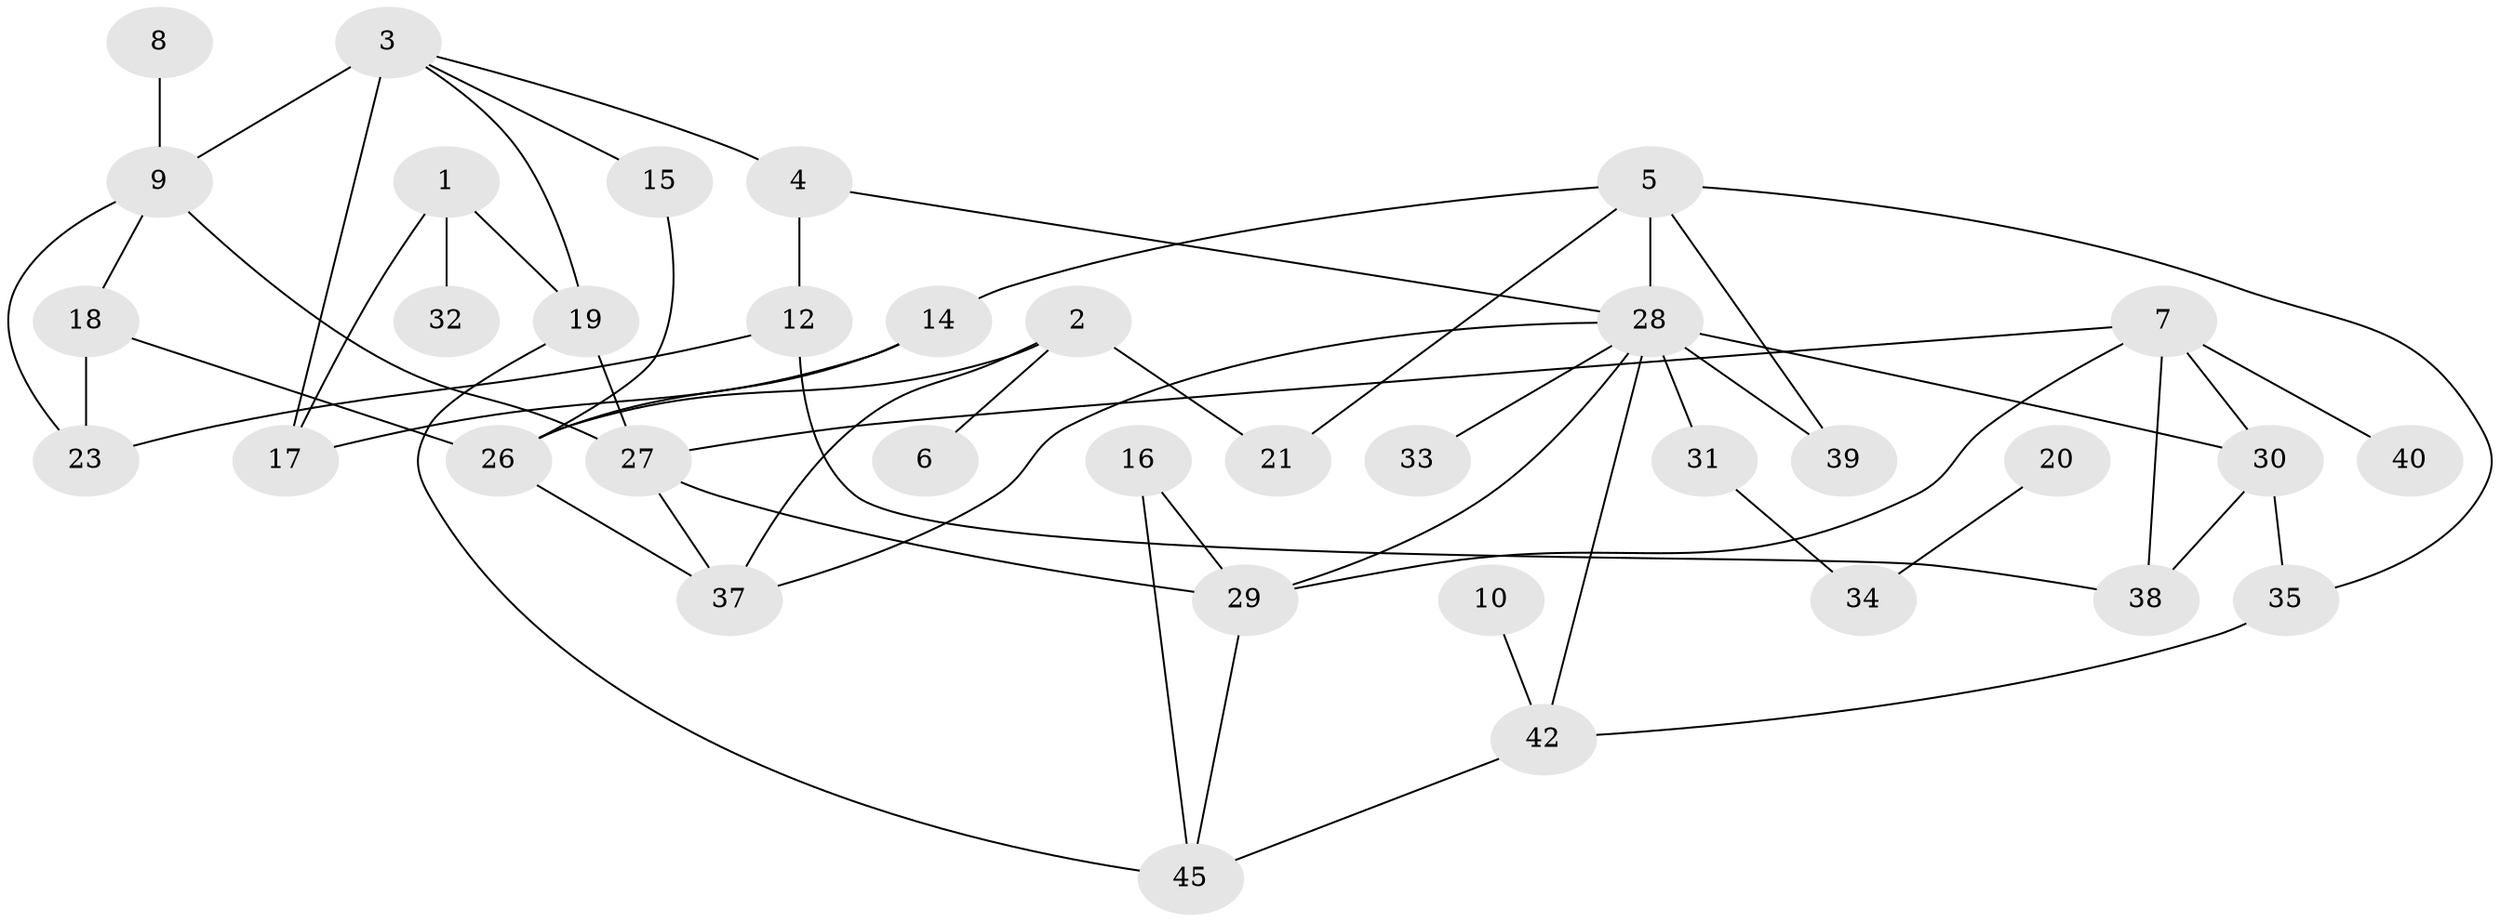 // original degree distribution, {3: 0.2222222222222222, 2: 0.34444444444444444, 4: 0.12222222222222222, 1: 0.14444444444444443, 5: 0.044444444444444446, 8: 0.011111111111111112, 0: 0.1, 7: 0.011111111111111112}
// Generated by graph-tools (version 1.1) at 2025/33/03/09/25 02:33:28]
// undirected, 36 vertices, 57 edges
graph export_dot {
graph [start="1"]
  node [color=gray90,style=filled];
  1;
  2;
  3;
  4;
  5;
  6;
  7;
  8;
  9;
  10;
  12;
  14;
  15;
  16;
  17;
  18;
  19;
  20;
  21;
  23;
  26;
  27;
  28;
  29;
  30;
  31;
  32;
  33;
  34;
  35;
  37;
  38;
  39;
  40;
  42;
  45;
  1 -- 17 [weight=1.0];
  1 -- 19 [weight=1.0];
  1 -- 32 [weight=1.0];
  2 -- 6 [weight=1.0];
  2 -- 21 [weight=1.0];
  2 -- 26 [weight=2.0];
  2 -- 37 [weight=1.0];
  3 -- 4 [weight=1.0];
  3 -- 9 [weight=2.0];
  3 -- 15 [weight=1.0];
  3 -- 17 [weight=1.0];
  3 -- 19 [weight=1.0];
  4 -- 12 [weight=1.0];
  4 -- 28 [weight=1.0];
  5 -- 14 [weight=1.0];
  5 -- 21 [weight=1.0];
  5 -- 28 [weight=1.0];
  5 -- 35 [weight=1.0];
  5 -- 39 [weight=1.0];
  7 -- 27 [weight=1.0];
  7 -- 29 [weight=1.0];
  7 -- 30 [weight=1.0];
  7 -- 38 [weight=1.0];
  7 -- 40 [weight=1.0];
  8 -- 9 [weight=1.0];
  9 -- 18 [weight=1.0];
  9 -- 23 [weight=1.0];
  9 -- 27 [weight=3.0];
  10 -- 42 [weight=1.0];
  12 -- 23 [weight=1.0];
  12 -- 38 [weight=1.0];
  14 -- 17 [weight=1.0];
  14 -- 26 [weight=2.0];
  15 -- 26 [weight=1.0];
  16 -- 29 [weight=1.0];
  16 -- 45 [weight=1.0];
  18 -- 23 [weight=1.0];
  18 -- 26 [weight=3.0];
  19 -- 27 [weight=1.0];
  19 -- 45 [weight=1.0];
  20 -- 34 [weight=1.0];
  26 -- 37 [weight=1.0];
  27 -- 29 [weight=1.0];
  27 -- 37 [weight=1.0];
  28 -- 29 [weight=1.0];
  28 -- 30 [weight=1.0];
  28 -- 31 [weight=1.0];
  28 -- 33 [weight=1.0];
  28 -- 37 [weight=1.0];
  28 -- 39 [weight=3.0];
  28 -- 42 [weight=1.0];
  29 -- 45 [weight=1.0];
  30 -- 35 [weight=1.0];
  30 -- 38 [weight=1.0];
  31 -- 34 [weight=1.0];
  35 -- 42 [weight=1.0];
  42 -- 45 [weight=1.0];
}
